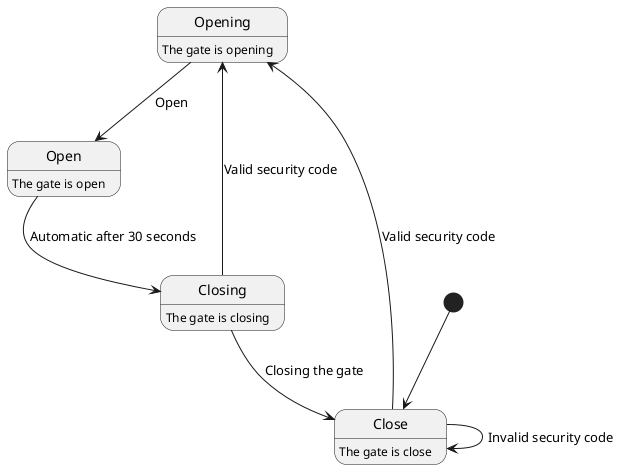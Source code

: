 @startuml

Opening : The gate is opening
Open : The gate is open
Closing : The gate is closing
Close : The gate is close

[*] --> Close

Open --> Closing : Automatic after 30 seconds

Close --> Opening : Valid security code

Close --> Close : Invalid security code

Closing --> Opening : Valid security code

Opening --> Open : Open

Closing --> Close : Closing the gate

@enduml